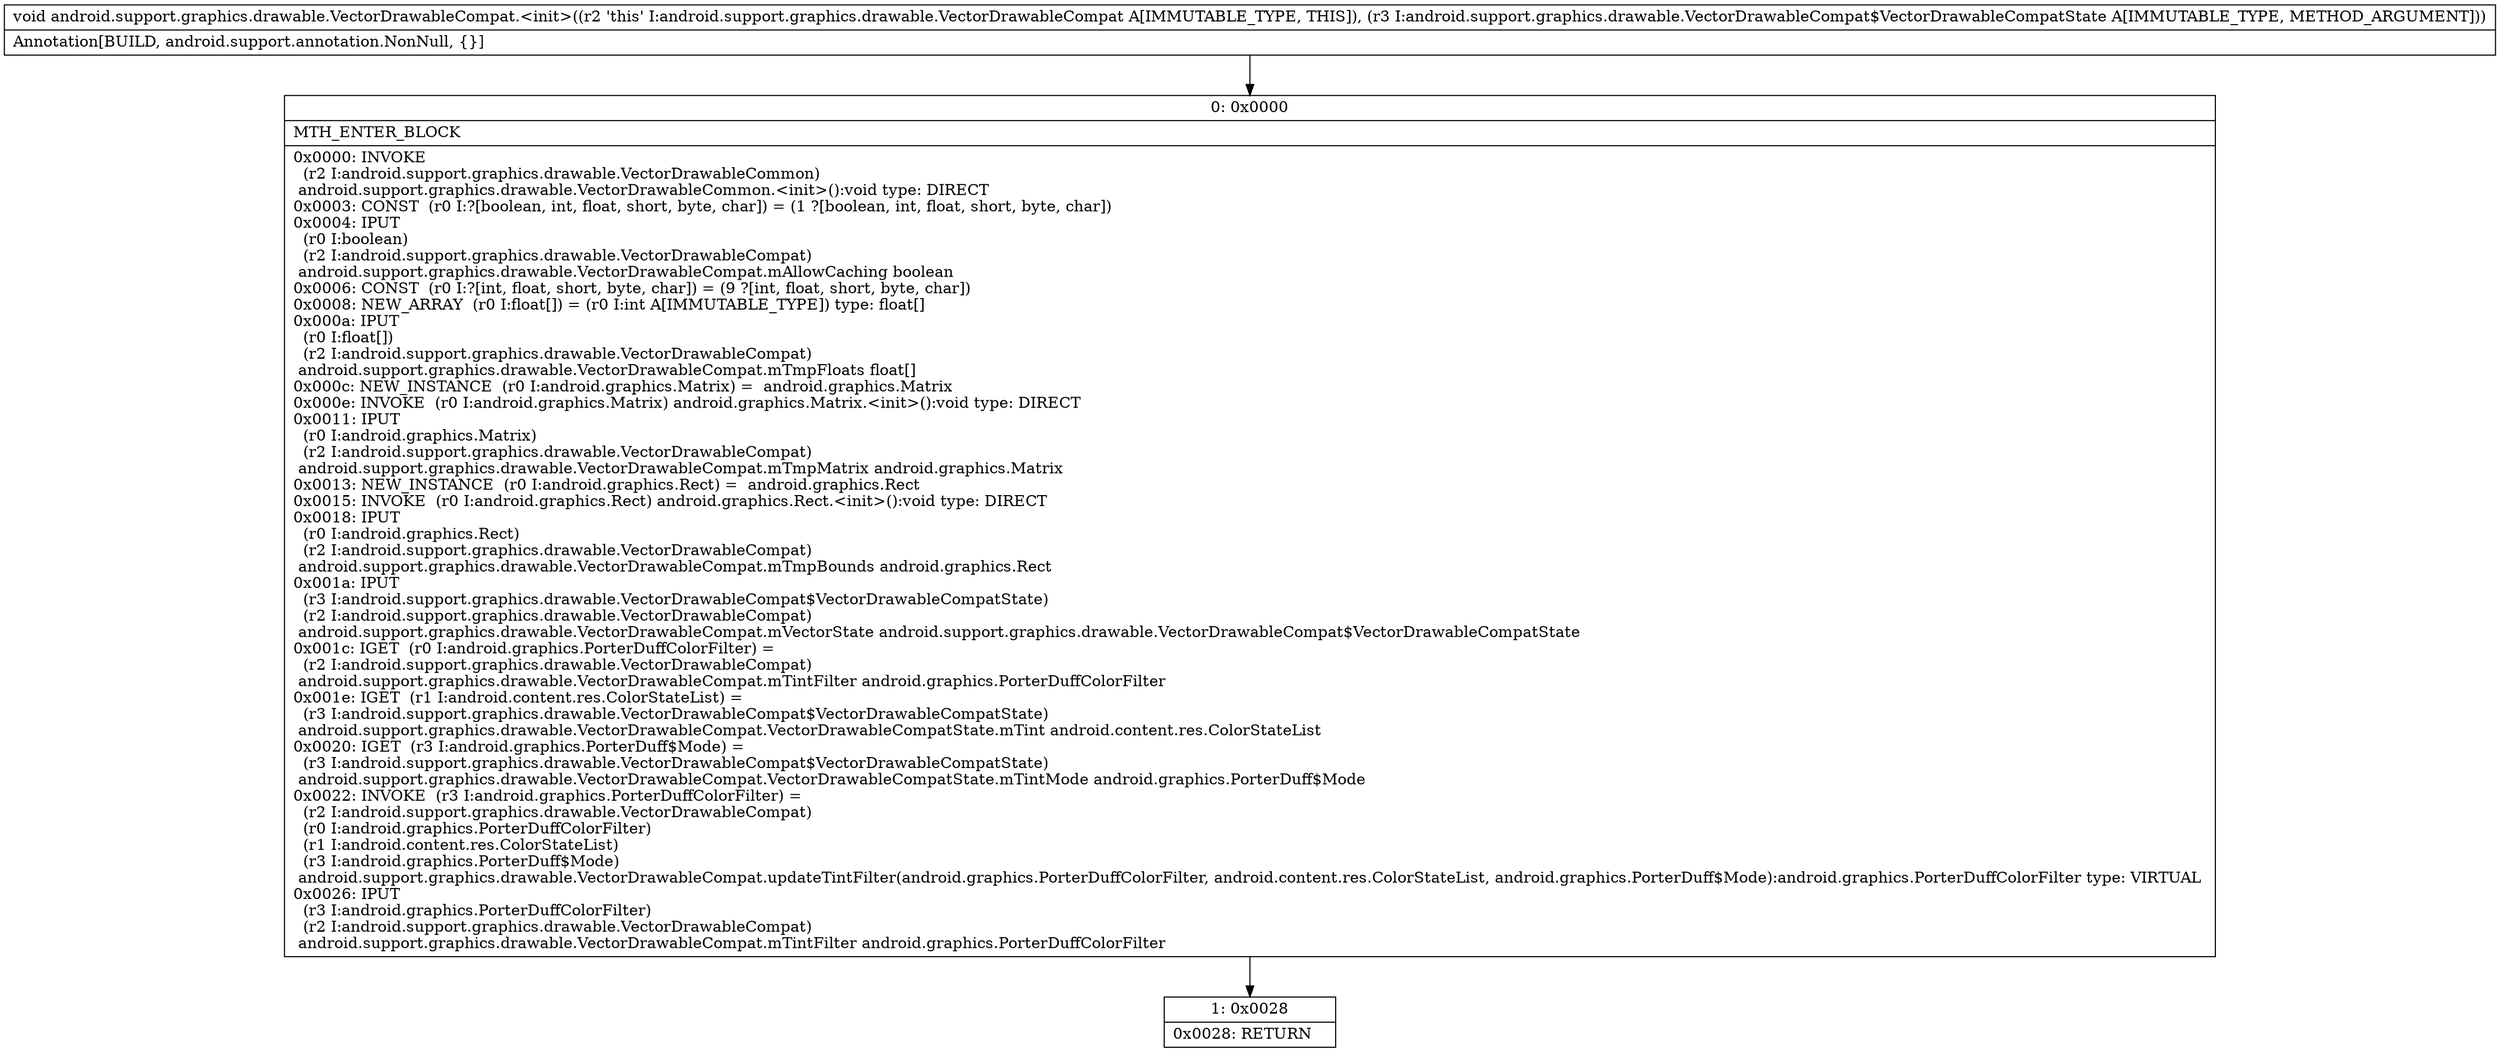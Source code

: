 digraph "CFG forandroid.support.graphics.drawable.VectorDrawableCompat.\<init\>(Landroid\/support\/graphics\/drawable\/VectorDrawableCompat$VectorDrawableCompatState;)V" {
Node_0 [shape=record,label="{0\:\ 0x0000|MTH_ENTER_BLOCK\l|0x0000: INVOKE  \l  (r2 I:android.support.graphics.drawable.VectorDrawableCommon)\l android.support.graphics.drawable.VectorDrawableCommon.\<init\>():void type: DIRECT \l0x0003: CONST  (r0 I:?[boolean, int, float, short, byte, char]) = (1 ?[boolean, int, float, short, byte, char]) \l0x0004: IPUT  \l  (r0 I:boolean)\l  (r2 I:android.support.graphics.drawable.VectorDrawableCompat)\l android.support.graphics.drawable.VectorDrawableCompat.mAllowCaching boolean \l0x0006: CONST  (r0 I:?[int, float, short, byte, char]) = (9 ?[int, float, short, byte, char]) \l0x0008: NEW_ARRAY  (r0 I:float[]) = (r0 I:int A[IMMUTABLE_TYPE]) type: float[] \l0x000a: IPUT  \l  (r0 I:float[])\l  (r2 I:android.support.graphics.drawable.VectorDrawableCompat)\l android.support.graphics.drawable.VectorDrawableCompat.mTmpFloats float[] \l0x000c: NEW_INSTANCE  (r0 I:android.graphics.Matrix) =  android.graphics.Matrix \l0x000e: INVOKE  (r0 I:android.graphics.Matrix) android.graphics.Matrix.\<init\>():void type: DIRECT \l0x0011: IPUT  \l  (r0 I:android.graphics.Matrix)\l  (r2 I:android.support.graphics.drawable.VectorDrawableCompat)\l android.support.graphics.drawable.VectorDrawableCompat.mTmpMatrix android.graphics.Matrix \l0x0013: NEW_INSTANCE  (r0 I:android.graphics.Rect) =  android.graphics.Rect \l0x0015: INVOKE  (r0 I:android.graphics.Rect) android.graphics.Rect.\<init\>():void type: DIRECT \l0x0018: IPUT  \l  (r0 I:android.graphics.Rect)\l  (r2 I:android.support.graphics.drawable.VectorDrawableCompat)\l android.support.graphics.drawable.VectorDrawableCompat.mTmpBounds android.graphics.Rect \l0x001a: IPUT  \l  (r3 I:android.support.graphics.drawable.VectorDrawableCompat$VectorDrawableCompatState)\l  (r2 I:android.support.graphics.drawable.VectorDrawableCompat)\l android.support.graphics.drawable.VectorDrawableCompat.mVectorState android.support.graphics.drawable.VectorDrawableCompat$VectorDrawableCompatState \l0x001c: IGET  (r0 I:android.graphics.PorterDuffColorFilter) = \l  (r2 I:android.support.graphics.drawable.VectorDrawableCompat)\l android.support.graphics.drawable.VectorDrawableCompat.mTintFilter android.graphics.PorterDuffColorFilter \l0x001e: IGET  (r1 I:android.content.res.ColorStateList) = \l  (r3 I:android.support.graphics.drawable.VectorDrawableCompat$VectorDrawableCompatState)\l android.support.graphics.drawable.VectorDrawableCompat.VectorDrawableCompatState.mTint android.content.res.ColorStateList \l0x0020: IGET  (r3 I:android.graphics.PorterDuff$Mode) = \l  (r3 I:android.support.graphics.drawable.VectorDrawableCompat$VectorDrawableCompatState)\l android.support.graphics.drawable.VectorDrawableCompat.VectorDrawableCompatState.mTintMode android.graphics.PorterDuff$Mode \l0x0022: INVOKE  (r3 I:android.graphics.PorterDuffColorFilter) = \l  (r2 I:android.support.graphics.drawable.VectorDrawableCompat)\l  (r0 I:android.graphics.PorterDuffColorFilter)\l  (r1 I:android.content.res.ColorStateList)\l  (r3 I:android.graphics.PorterDuff$Mode)\l android.support.graphics.drawable.VectorDrawableCompat.updateTintFilter(android.graphics.PorterDuffColorFilter, android.content.res.ColorStateList, android.graphics.PorterDuff$Mode):android.graphics.PorterDuffColorFilter type: VIRTUAL \l0x0026: IPUT  \l  (r3 I:android.graphics.PorterDuffColorFilter)\l  (r2 I:android.support.graphics.drawable.VectorDrawableCompat)\l android.support.graphics.drawable.VectorDrawableCompat.mTintFilter android.graphics.PorterDuffColorFilter \l}"];
Node_1 [shape=record,label="{1\:\ 0x0028|0x0028: RETURN   \l}"];
MethodNode[shape=record,label="{void android.support.graphics.drawable.VectorDrawableCompat.\<init\>((r2 'this' I:android.support.graphics.drawable.VectorDrawableCompat A[IMMUTABLE_TYPE, THIS]), (r3 I:android.support.graphics.drawable.VectorDrawableCompat$VectorDrawableCompatState A[IMMUTABLE_TYPE, METHOD_ARGUMENT]))  | Annotation[BUILD, android.support.annotation.NonNull, \{\}]\l}"];
MethodNode -> Node_0;
Node_0 -> Node_1;
}

